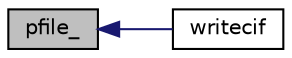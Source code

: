 digraph "pfile_"
{
  edge [fontname="Helvetica",fontsize="10",labelfontname="Helvetica",labelfontsize="10"];
  node [fontname="Helvetica",fontsize="10",shape=record];
  rankdir="LR";
  Node1 [label="pfile_",height=0.2,width=0.4,color="black", fillcolor="grey75", style="filled", fontcolor="black"];
  Node1 -> Node2 [dir="back",color="midnightblue",fontsize="10",style="solid",fontname="Helvetica"];
  Node2 [label="writecif",height=0.2,width=0.4,color="black", fillcolor="white", style="filled",URL="$out_8f90.html#a1276a1deb6b2dae1d2c2e4306f4ce597"];
}
